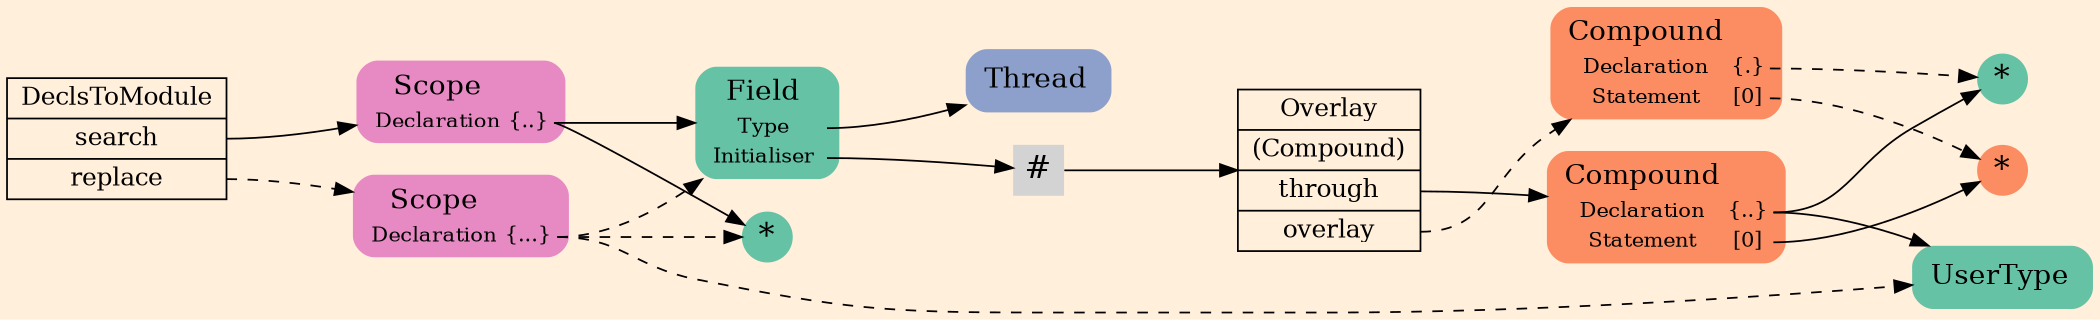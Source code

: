 digraph Inferno {
graph [
rankdir = "LR"
ranksep = 1.0
size = "14,20"
bgcolor = antiquewhite1
color = black
fontcolor = black
];
node [
];
"CR#P91-0" [
shape = "record"
fillcolor = antiquewhite1
label = "<fixed> DeclsToModule | <port0> search | <port1> replace"
style = "filled"
fontsize = "14"
color = black
fontcolor = black
];
"#B-2-1736" [
shape = "plaintext"
fillcolor = "/set28/4"
label = <<TABLE BORDER="0" CELLBORDER="0" CELLSPACING="0">
 <TR>
  <TD><FONT POINT-SIZE="16.0">Scope</FONT></TD>
  <TD></TD>
 </TR>
 <TR>
  <TD>Declaration</TD>
  <TD PORT="port0">{..}</TD>
 </TR>
</TABLE>>
style = "rounded,filled"
fontsize = "12"
];
"#B-2-1738" [
shape = "circle"
fillcolor = "/set28/1"
label = <*>
style = "filled"
fontsize = "18"
penwidth = 0.0
fixedsize = true
width = 0.4
height = 0.4
];
"#B-2-1741" [
shape = "plaintext"
fillcolor = "/set28/1"
label = <<TABLE BORDER="0" CELLBORDER="0" CELLSPACING="0">
 <TR>
  <TD><FONT POINT-SIZE="16.0">Field</FONT></TD>
  <TD></TD>
 </TR>
 <TR>
  <TD>Type</TD>
  <TD PORT="port0"></TD>
 </TR>
 <TR>
  <TD>Initialiser</TD>
  <TD PORT="port1"></TD>
 </TR>
</TABLE>>
style = "rounded,filled"
fontsize = "12"
];
"#B-2-1743" [
shape = "plaintext"
fillcolor = "/set28/3"
label = <<TABLE BORDER="0" CELLBORDER="0" CELLSPACING="0">
 <TR>
  <TD><FONT POINT-SIZE="16.0">Thread</FONT></TD>
  <TD></TD>
 </TR>
</TABLE>>
style = "rounded,filled"
fontsize = "12"
];
"#B-2-1744" [
shape = "square"
label = <#>
style = "filled"
fontsize = "18"
penwidth = 0.0
fixedsize = true
width = 0.4
height = 0.4
];
"#B-2-1747" [
shape = "record"
fillcolor = antiquewhite1
label = "<fixed> Overlay | <port0> (Compound) | <port1> through | <port2> overlay"
style = "filled"
fontsize = "14"
color = black
fontcolor = black
];
"#B-2-1745" [
shape = "plaintext"
fillcolor = "/set28/2"
label = <<TABLE BORDER="0" CELLBORDER="0" CELLSPACING="0">
 <TR>
  <TD><FONT POINT-SIZE="16.0">Compound</FONT></TD>
  <TD></TD>
 </TR>
 <TR>
  <TD>Declaration</TD>
  <TD PORT="port0">{..}</TD>
 </TR>
 <TR>
  <TD>Statement</TD>
  <TD PORT="port1">[0]</TD>
 </TR>
</TABLE>>
style = "rounded,filled"
fontsize = "12"
];
"#B-2-1739" [
shape = "circle"
fillcolor = "/set28/1"
label = <*>
style = "filled"
fontsize = "18"
penwidth = 0.0
fixedsize = true
width = 0.4
height = 0.4
];
"#B-2-1742" [
shape = "plaintext"
fillcolor = "/set28/1"
label = <<TABLE BORDER="0" CELLBORDER="0" CELLSPACING="0">
 <TR>
  <TD><FONT POINT-SIZE="16.0">UserType</FONT></TD>
  <TD></TD>
 </TR>
</TABLE>>
style = "rounded,filled"
fontsize = "12"
];
"#B-2-1740" [
shape = "circle"
fillcolor = "/set28/2"
label = <*>
style = "filled"
fontsize = "18"
penwidth = 0.0
fixedsize = true
width = 0.4
height = 0.4
];
"#B-2-1746" [
shape = "plaintext"
fillcolor = "/set28/2"
label = <<TABLE BORDER="0" CELLBORDER="0" CELLSPACING="0">
 <TR>
  <TD><FONT POINT-SIZE="16.0">Compound</FONT></TD>
  <TD></TD>
 </TR>
 <TR>
  <TD>Declaration</TD>
  <TD PORT="port0">{.}</TD>
 </TR>
 <TR>
  <TD>Statement</TD>
  <TD PORT="port1">[0]</TD>
 </TR>
</TABLE>>
style = "rounded,filled"
fontsize = "12"
];
"#B-2-1737" [
shape = "plaintext"
fillcolor = "/set28/4"
label = <<TABLE BORDER="0" CELLBORDER="0" CELLSPACING="0">
 <TR>
  <TD><FONT POINT-SIZE="16.0">Scope</FONT></TD>
  <TD></TD>
 </TR>
 <TR>
  <TD>Declaration</TD>
  <TD PORT="port0">{...}</TD>
 </TR>
</TABLE>>
style = "rounded,filled"
fontsize = "12"
];
"CR#P91-0":port0 -> "#B-2-1736" [style="solid"
color = black
fontcolor = black
];
"CR#P91-0":port1 -> "#B-2-1737" [style="dashed"
color = black
fontcolor = black
];
"#B-2-1736":port0 -> "#B-2-1738" [style="solid"
color = black
fontcolor = black
];
"#B-2-1736":port0 -> "#B-2-1741" [style="solid"
color = black
fontcolor = black
];
"#B-2-1741":port0 -> "#B-2-1743" [style="solid"
color = black
fontcolor = black
];
"#B-2-1741":port1 -> "#B-2-1744" [style="solid"
color = black
fontcolor = black
];
"#B-2-1744" -> "#B-2-1747" [style="solid"
color = black
fontcolor = black
];
"#B-2-1747":port1 -> "#B-2-1745" [style="solid"
color = black
fontcolor = black
];
"#B-2-1747":port2 -> "#B-2-1746" [style="dashed"
color = black
fontcolor = black
];
"#B-2-1745":port0 -> "#B-2-1739" [style="solid"
color = black
fontcolor = black
];
"#B-2-1745":port0 -> "#B-2-1742" [style="solid"
color = black
fontcolor = black
];
"#B-2-1745":port1 -> "#B-2-1740" [style="solid"
color = black
fontcolor = black
];
"#B-2-1746":port0 -> "#B-2-1739" [style="dashed"
color = black
fontcolor = black
];
"#B-2-1746":port1 -> "#B-2-1740" [style="dashed"
color = black
fontcolor = black
];
"#B-2-1737":port0 -> "#B-2-1738" [style="dashed"
color = black
fontcolor = black
];
"#B-2-1737":port0 -> "#B-2-1741" [style="dashed"
color = black
fontcolor = black
];
"#B-2-1737":port0 -> "#B-2-1742" [style="dashed"
color = black
fontcolor = black
];
}

